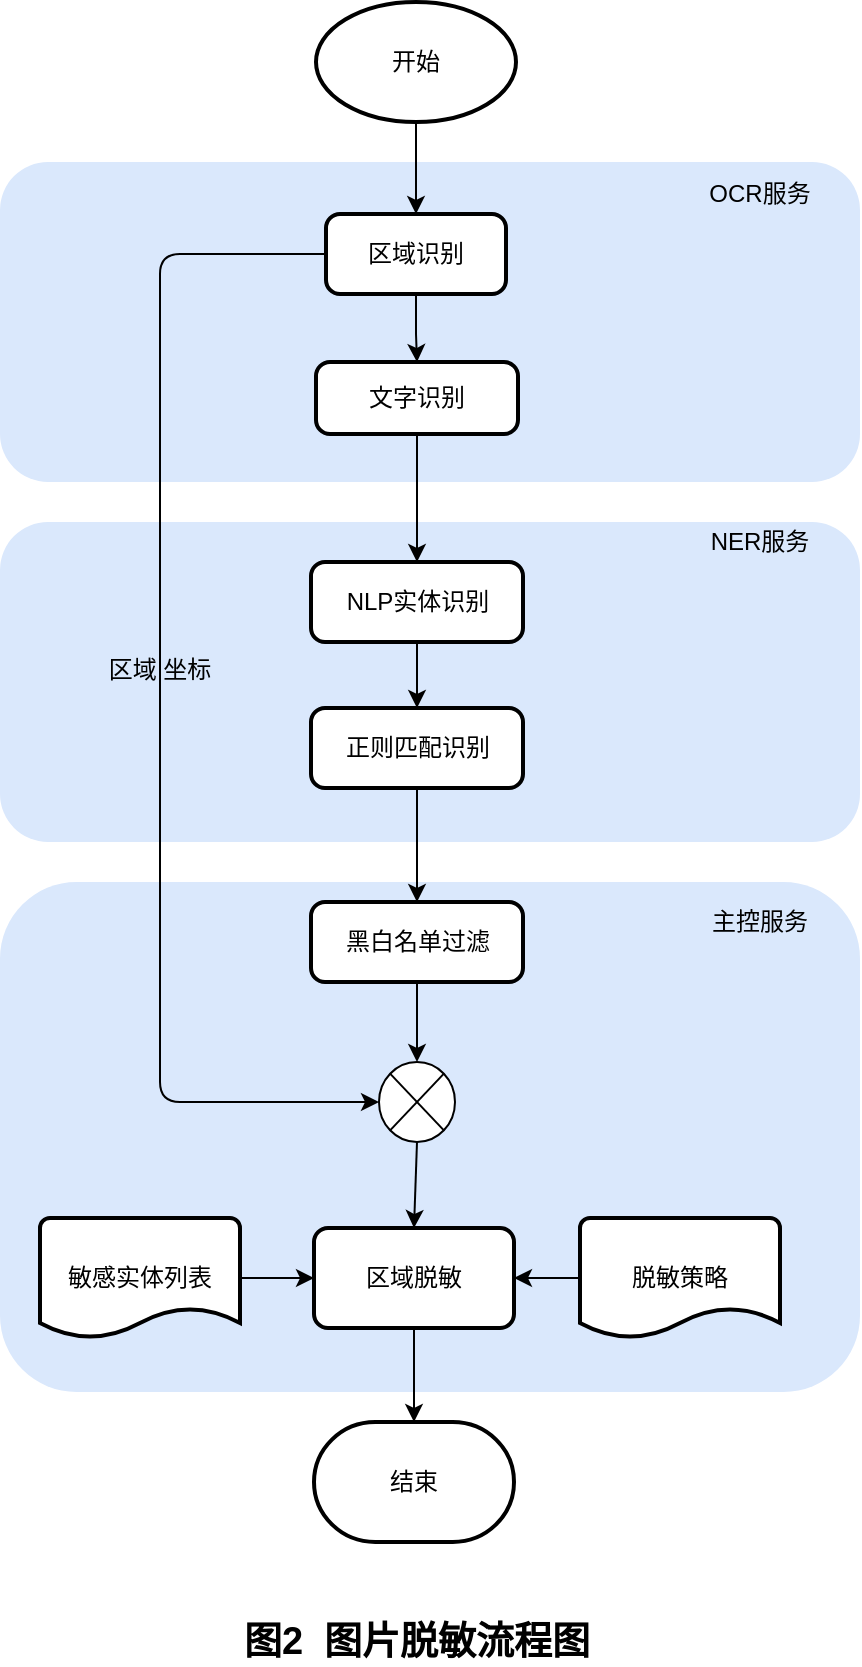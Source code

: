 <mxfile version="13.6.2" type="github">
  <diagram id="-95pvxMP9tnITGbI-VLl" name="Page-1">
    <mxGraphModel dx="830" dy="574" grid="1" gridSize="10" guides="1" tooltips="1" connect="1" arrows="1" fold="1" page="1" pageScale="1" pageWidth="827" pageHeight="1169" math="0" shadow="0">
      <root>
        <mxCell id="0" />
        <mxCell id="1" parent="0" />
        <mxCell id="9rIJMRtblO_9q7PCspa--42" value="" style="rounded=1;whiteSpace=wrap;html=1;dashed=1;fillColor=#dae8fc;strokeColor=none;" vertex="1" parent="1">
          <mxGeometry x="160" y="490" width="430" height="255" as="geometry" />
        </mxCell>
        <mxCell id="9rIJMRtblO_9q7PCspa--39" value="" style="rounded=1;whiteSpace=wrap;html=1;dashed=1;fillColor=#dae8fc;strokeColor=none;" vertex="1" parent="1">
          <mxGeometry x="160" y="310" width="430" height="160" as="geometry" />
        </mxCell>
        <mxCell id="9rIJMRtblO_9q7PCspa--38" value="" style="rounded=1;whiteSpace=wrap;html=1;dashed=1;fillColor=#dae8fc;strokeColor=none;" vertex="1" parent="1">
          <mxGeometry x="160" y="130" width="430" height="160" as="geometry" />
        </mxCell>
        <mxCell id="9rIJMRtblO_9q7PCspa--13" value="" style="edgeStyle=orthogonalEdgeStyle;rounded=0;orthogonalLoop=1;jettySize=auto;html=1;entryX=0.5;entryY=0;entryDx=0;entryDy=0;" edge="1" parent="1" source="9rIJMRtblO_9q7PCspa--1" target="9rIJMRtblO_9q7PCspa--2">
          <mxGeometry relative="1" as="geometry" />
        </mxCell>
        <mxCell id="9rIJMRtblO_9q7PCspa--1" value="开始" style="strokeWidth=2;html=1;shape=mxgraph.flowchart.start_1;whiteSpace=wrap;" vertex="1" parent="1">
          <mxGeometry x="318" y="50" width="100" height="60" as="geometry" />
        </mxCell>
        <mxCell id="9rIJMRtblO_9q7PCspa--16" value="" style="edgeStyle=orthogonalEdgeStyle;rounded=0;orthogonalLoop=1;jettySize=auto;html=1;entryX=0.5;entryY=0;entryDx=0;entryDy=0;" edge="1" parent="1" source="9rIJMRtblO_9q7PCspa--2" target="9rIJMRtblO_9q7PCspa--3">
          <mxGeometry relative="1" as="geometry" />
        </mxCell>
        <mxCell id="9rIJMRtblO_9q7PCspa--2" value="区域识别" style="rounded=1;whiteSpace=wrap;html=1;absoluteArcSize=1;arcSize=14;strokeWidth=2;" vertex="1" parent="1">
          <mxGeometry x="323" y="156" width="90" height="40" as="geometry" />
        </mxCell>
        <mxCell id="9rIJMRtblO_9q7PCspa--17" value="" style="edgeStyle=orthogonalEdgeStyle;rounded=0;orthogonalLoop=1;jettySize=auto;html=1;" edge="1" parent="1" source="9rIJMRtblO_9q7PCspa--3" target="9rIJMRtblO_9q7PCspa--4">
          <mxGeometry relative="1" as="geometry" />
        </mxCell>
        <mxCell id="9rIJMRtblO_9q7PCspa--3" value="文字识别" style="rounded=1;whiteSpace=wrap;html=1;absoluteArcSize=1;arcSize=14;strokeWidth=2;" vertex="1" parent="1">
          <mxGeometry x="318" y="230" width="101" height="36" as="geometry" />
        </mxCell>
        <mxCell id="9rIJMRtblO_9q7PCspa--18" value="" style="edgeStyle=orthogonalEdgeStyle;rounded=0;orthogonalLoop=1;jettySize=auto;html=1;" edge="1" parent="1" source="9rIJMRtblO_9q7PCspa--4" target="9rIJMRtblO_9q7PCspa--5">
          <mxGeometry relative="1" as="geometry" />
        </mxCell>
        <mxCell id="9rIJMRtblO_9q7PCspa--4" value="NLP实体识别" style="rounded=1;whiteSpace=wrap;html=1;absoluteArcSize=1;arcSize=14;strokeWidth=2;" vertex="1" parent="1">
          <mxGeometry x="315.5" y="330" width="106" height="40" as="geometry" />
        </mxCell>
        <mxCell id="9rIJMRtblO_9q7PCspa--19" value="" style="edgeStyle=orthogonalEdgeStyle;rounded=0;orthogonalLoop=1;jettySize=auto;html=1;" edge="1" parent="1" source="9rIJMRtblO_9q7PCspa--5" target="9rIJMRtblO_9q7PCspa--6">
          <mxGeometry relative="1" as="geometry" />
        </mxCell>
        <mxCell id="9rIJMRtblO_9q7PCspa--5" value="正则匹配识别" style="rounded=1;whiteSpace=wrap;html=1;absoluteArcSize=1;arcSize=14;strokeWidth=2;" vertex="1" parent="1">
          <mxGeometry x="315.5" y="403" width="106" height="40" as="geometry" />
        </mxCell>
        <mxCell id="9rIJMRtblO_9q7PCspa--20" value="" style="edgeStyle=orthogonalEdgeStyle;rounded=0;orthogonalLoop=1;jettySize=auto;html=1;entryX=0.5;entryY=0;entryDx=0;entryDy=0;entryPerimeter=0;" edge="1" parent="1" source="9rIJMRtblO_9q7PCspa--6" target="9rIJMRtblO_9q7PCspa--10">
          <mxGeometry relative="1" as="geometry" />
        </mxCell>
        <mxCell id="9rIJMRtblO_9q7PCspa--6" value="黑白名单过滤" style="rounded=1;whiteSpace=wrap;html=1;absoluteArcSize=1;arcSize=14;strokeWidth=2;" vertex="1" parent="1">
          <mxGeometry x="315.5" y="500" width="106" height="40" as="geometry" />
        </mxCell>
        <mxCell id="9rIJMRtblO_9q7PCspa--22" value="" style="edgeStyle=orthogonalEdgeStyle;rounded=0;orthogonalLoop=1;jettySize=auto;html=1;" edge="1" parent="1" source="9rIJMRtblO_9q7PCspa--7" target="9rIJMRtblO_9q7PCspa--8">
          <mxGeometry relative="1" as="geometry" />
        </mxCell>
        <mxCell id="9rIJMRtblO_9q7PCspa--7" value="脱敏策略" style="strokeWidth=2;html=1;shape=mxgraph.flowchart.document2;whiteSpace=wrap;size=0.25;" vertex="1" parent="1">
          <mxGeometry x="450" y="658" width="100" height="60" as="geometry" />
        </mxCell>
        <mxCell id="9rIJMRtblO_9q7PCspa--21" value="" style="edgeStyle=orthogonalEdgeStyle;rounded=0;orthogonalLoop=1;jettySize=auto;html=1;" edge="1" parent="1" source="9rIJMRtblO_9q7PCspa--8" target="9rIJMRtblO_9q7PCspa--9">
          <mxGeometry relative="1" as="geometry" />
        </mxCell>
        <mxCell id="9rIJMRtblO_9q7PCspa--8" value="区域脱敏" style="rounded=1;whiteSpace=wrap;html=1;absoluteArcSize=1;arcSize=14;strokeWidth=2;" vertex="1" parent="1">
          <mxGeometry x="317" y="663" width="100" height="50" as="geometry" />
        </mxCell>
        <mxCell id="9rIJMRtblO_9q7PCspa--9" value="结束" style="strokeWidth=2;html=1;shape=mxgraph.flowchart.terminator;whiteSpace=wrap;" vertex="1" parent="1">
          <mxGeometry x="317" y="760" width="100" height="60" as="geometry" />
        </mxCell>
        <mxCell id="9rIJMRtblO_9q7PCspa--10" value="" style="verticalLabelPosition=bottom;verticalAlign=top;html=1;shape=mxgraph.flowchart.or;" vertex="1" parent="1">
          <mxGeometry x="349.5" y="580" width="38" height="40" as="geometry" />
        </mxCell>
        <mxCell id="9rIJMRtblO_9q7PCspa--30" value="" style="edgeStyle=elbowEdgeStyle;elbow=horizontal;endArrow=classic;html=1;entryX=0;entryY=0.5;entryDx=0;entryDy=0;entryPerimeter=0;exitX=0;exitY=0.5;exitDx=0;exitDy=0;" edge="1" parent="1" source="9rIJMRtblO_9q7PCspa--2" target="9rIJMRtblO_9q7PCspa--10">
          <mxGeometry width="50" height="50" relative="1" as="geometry">
            <mxPoint x="367" y="200" as="sourcePoint" />
            <mxPoint x="280" y="600" as="targetPoint" />
            <Array as="points">
              <mxPoint x="240" y="450" />
              <mxPoint x="170" y="500" />
            </Array>
          </mxGeometry>
        </mxCell>
        <mxCell id="9rIJMRtblO_9q7PCspa--31" value="区域 坐标" style="text;html=1;strokeColor=none;fillColor=none;align=center;verticalAlign=middle;whiteSpace=wrap;rounded=0;" vertex="1" parent="1">
          <mxGeometry x="209" y="374" width="62" height="20" as="geometry" />
        </mxCell>
        <mxCell id="9rIJMRtblO_9q7PCspa--34" value="" style="endArrow=classic;html=1;entryX=0.5;entryY=0;entryDx=0;entryDy=0;exitX=0.5;exitY=1;exitDx=0;exitDy=0;exitPerimeter=0;" edge="1" parent="1" source="9rIJMRtblO_9q7PCspa--10" target="9rIJMRtblO_9q7PCspa--8">
          <mxGeometry width="50" height="50" relative="1" as="geometry">
            <mxPoint x="350" y="590" as="sourcePoint" />
            <mxPoint x="400" y="540" as="targetPoint" />
          </mxGeometry>
        </mxCell>
        <mxCell id="9rIJMRtblO_9q7PCspa--37" value="" style="edgeStyle=orthogonalEdgeStyle;rounded=0;orthogonalLoop=1;jettySize=auto;html=1;" edge="1" parent="1" source="9rIJMRtblO_9q7PCspa--36" target="9rIJMRtblO_9q7PCspa--8">
          <mxGeometry relative="1" as="geometry" />
        </mxCell>
        <mxCell id="9rIJMRtblO_9q7PCspa--36" value="敏感实体列表" style="strokeWidth=2;html=1;shape=mxgraph.flowchart.document2;whiteSpace=wrap;size=0.25;" vertex="1" parent="1">
          <mxGeometry x="180" y="658" width="100" height="60" as="geometry" />
        </mxCell>
        <mxCell id="9rIJMRtblO_9q7PCspa--40" value="OCR服务" style="text;html=1;strokeColor=none;fillColor=none;align=center;verticalAlign=middle;whiteSpace=wrap;rounded=0;dashed=1;" vertex="1" parent="1">
          <mxGeometry x="510" y="136" width="60" height="20" as="geometry" />
        </mxCell>
        <mxCell id="9rIJMRtblO_9q7PCspa--41" value="NER服务" style="text;html=1;strokeColor=none;fillColor=none;align=center;verticalAlign=middle;whiteSpace=wrap;rounded=0;dashed=1;" vertex="1" parent="1">
          <mxGeometry x="510" y="310" width="60" height="20" as="geometry" />
        </mxCell>
        <mxCell id="9rIJMRtblO_9q7PCspa--43" value="主控服务" style="text;html=1;strokeColor=none;fillColor=none;align=center;verticalAlign=middle;whiteSpace=wrap;rounded=0;dashed=1;" vertex="1" parent="1">
          <mxGeometry x="510" y="500" width="60" height="20" as="geometry" />
        </mxCell>
        <mxCell id="9rIJMRtblO_9q7PCspa--44" value="图2 &amp;nbsp;图片脱敏流程图" style="text;html=1;strokeColor=none;fillColor=none;align=center;verticalAlign=middle;whiteSpace=wrap;rounded=0;dashed=1;fontStyle=1;fontSize=19;" vertex="1" parent="1">
          <mxGeometry x="274.5" y="860" width="187" height="20" as="geometry" />
        </mxCell>
      </root>
    </mxGraphModel>
  </diagram>
</mxfile>
